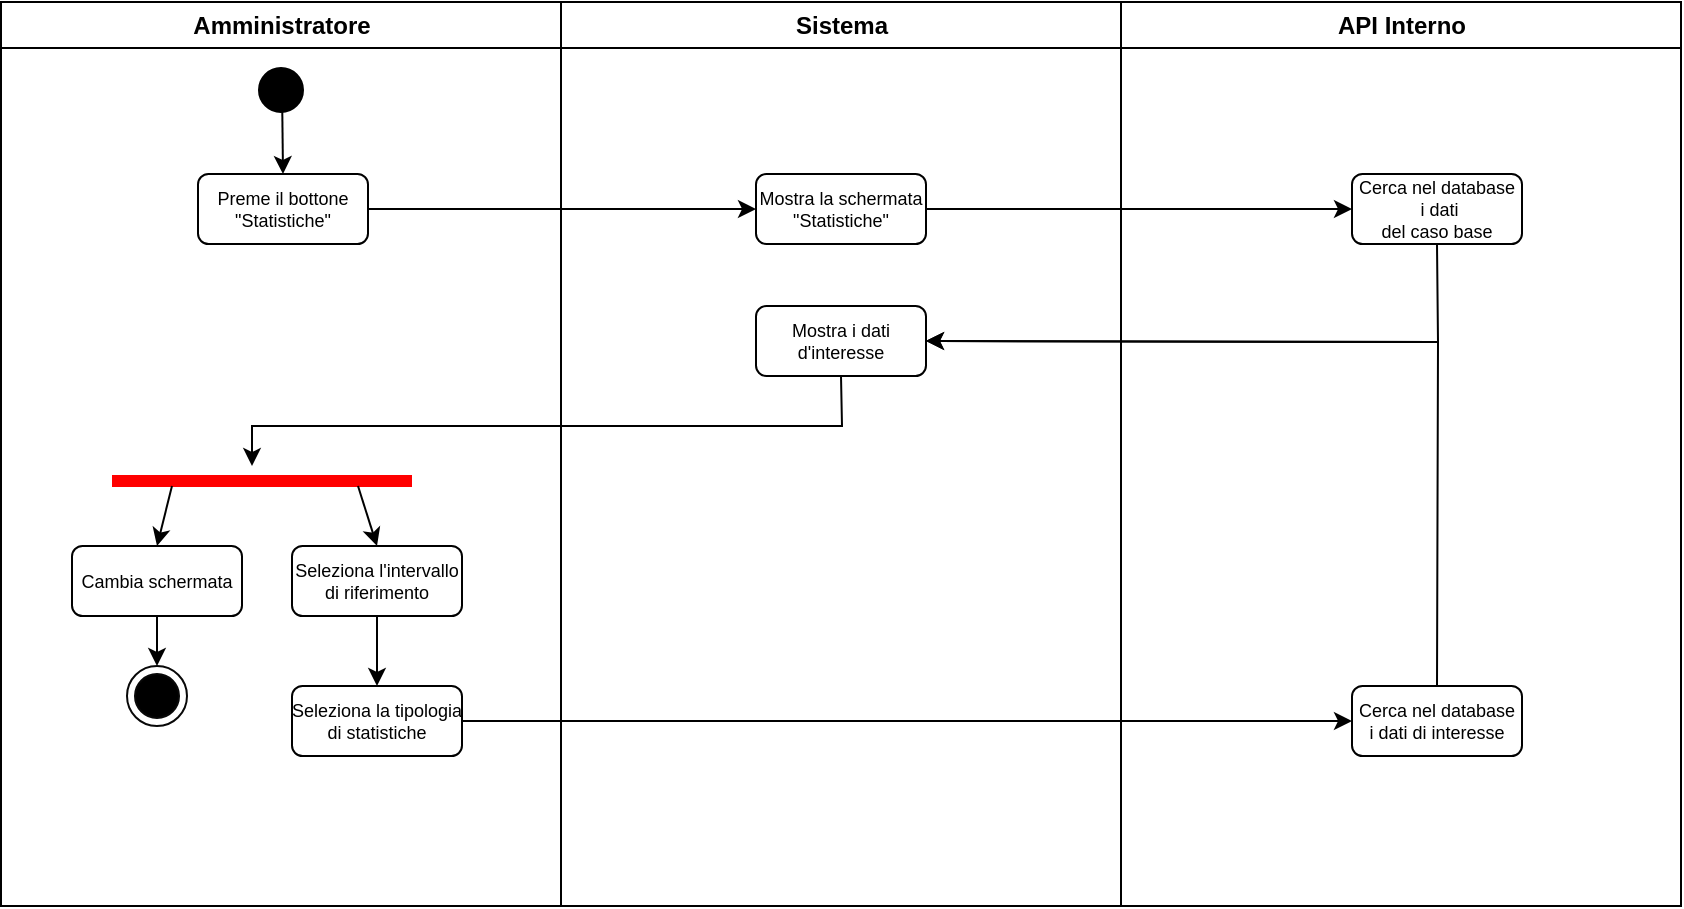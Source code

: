 <mxfile version="20.7.4" type="github">
  <diagram name="Page-1" id="e7e014a7-5840-1c2e-5031-d8a46d1fe8dd">
    <mxGraphModel dx="1434" dy="764" grid="1" gridSize="10" guides="1" tooltips="1" connect="1" arrows="1" fold="1" page="1" pageScale="1" pageWidth="1169" pageHeight="826" background="none" math="0" shadow="0">
      <root>
        <mxCell id="0" />
        <mxCell id="1" parent="0" />
        <mxCell id="2" value="Amministratore" style="swimlane;whiteSpace=wrap" parent="1" vertex="1">
          <mxGeometry x="164.5" y="128" width="280" height="452" as="geometry" />
        </mxCell>
        <mxCell id="5" value="" style="ellipse;shape=startState;fillColor=#000000;strokeColor=#000000;" parent="2" vertex="1">
          <mxGeometry x="125" y="29" width="30" height="30" as="geometry" />
        </mxCell>
        <mxCell id="zan8dTlz7hBke7GvO7Kc-41" value="Preme il bottone &#xa;&quot;Statistiche&quot;" style="strokeColor=#000000;fontSize=9;rounded=1;" parent="2" vertex="1">
          <mxGeometry x="98.5" y="86" width="85" height="35" as="geometry" />
        </mxCell>
        <mxCell id="zan8dTlz7hBke7GvO7Kc-43" value="Seleziona l&#39;intervallo&#xa;di riferimento" style="strokeColor=#000000;fontSize=9;rounded=1;" parent="2" vertex="1">
          <mxGeometry x="145.5" y="272" width="85" height="35" as="geometry" />
        </mxCell>
        <mxCell id="zan8dTlz7hBke7GvO7Kc-44" value="Seleziona la tipologia&#xa;di statistiche" style="strokeColor=#000000;fontSize=9;rounded=1;" parent="2" vertex="1">
          <mxGeometry x="145.5" y="342" width="85" height="35" as="geometry" />
        </mxCell>
        <mxCell id="2OiRX3ioeRB9t0XDPjww-41" value="" style="endArrow=classic;html=1;rounded=0;exitX=0.5;exitY=1;exitDx=0;exitDy=0;entryX=0.5;entryY=0;entryDx=0;entryDy=0;" parent="2" source="zan8dTlz7hBke7GvO7Kc-43" target="zan8dTlz7hBke7GvO7Kc-44" edge="1">
          <mxGeometry width="50" height="50" relative="1" as="geometry">
            <mxPoint x="390.5" y="304.5" as="sourcePoint" />
            <mxPoint x="390.5" y="346.5" as="targetPoint" />
          </mxGeometry>
        </mxCell>
        <mxCell id="2OiRX3ioeRB9t0XDPjww-50" value="Cambia schermata" style="strokeColor=#000000;fontSize=9;rounded=1;" parent="2" vertex="1">
          <mxGeometry x="35.5" y="272" width="85" height="35" as="geometry" />
        </mxCell>
        <mxCell id="38" value="" style="ellipse;shape=endState;fillColor=#000000;strokeColor=#080808;" parent="2" vertex="1">
          <mxGeometry x="63" y="332" width="30" height="30" as="geometry" />
        </mxCell>
        <mxCell id="b4pGiNFFtESpf6oO74tl-38" value="" style="shape=line;strokeWidth=6;strokeColor=#ff0000;rotation=0;" vertex="1" parent="2">
          <mxGeometry x="55.5" y="232" width="150" height="15" as="geometry" />
        </mxCell>
        <mxCell id="b4pGiNFFtESpf6oO74tl-45" value="" style="endArrow=classic;html=1;rounded=0;exitX=0.5;exitY=1;exitDx=0;exitDy=0;entryX=0.5;entryY=0;entryDx=0;entryDy=0;" edge="1" parent="2" source="2OiRX3ioeRB9t0XDPjww-50" target="38">
          <mxGeometry width="50" height="50" relative="1" as="geometry">
            <mxPoint x="75.5" y="332" as="sourcePoint" />
            <mxPoint x="75.5" y="357" as="targetPoint" />
          </mxGeometry>
        </mxCell>
        <mxCell id="b4pGiNFFtESpf6oO74tl-46" value="" style="endArrow=classic;html=1;rounded=0;entryX=0.5;entryY=0;entryDx=0;entryDy=0;" edge="1" parent="2" target="2OiRX3ioeRB9t0XDPjww-50">
          <mxGeometry width="50" height="50" relative="1" as="geometry">
            <mxPoint x="85.5" y="242" as="sourcePoint" />
            <mxPoint x="93.5" y="272" as="targetPoint" />
          </mxGeometry>
        </mxCell>
        <mxCell id="b4pGiNFFtESpf6oO74tl-47" value="" style="endArrow=classic;html=1;rounded=0;exitX=0.82;exitY=0.667;exitDx=0;exitDy=0;entryX=0.5;entryY=0;entryDx=0;entryDy=0;exitPerimeter=0;" edge="1" parent="2" source="b4pGiNFFtESpf6oO74tl-38" target="zan8dTlz7hBke7GvO7Kc-43">
          <mxGeometry width="50" height="50" relative="1" as="geometry">
            <mxPoint x="145.5" y="262" as="sourcePoint" />
            <mxPoint x="145.5" y="287" as="targetPoint" />
          </mxGeometry>
        </mxCell>
        <mxCell id="3" value="Sistema" style="swimlane;whiteSpace=wrap" parent="1" vertex="1">
          <mxGeometry x="444.5" y="128" width="280" height="452" as="geometry" />
        </mxCell>
        <mxCell id="zan8dTlz7hBke7GvO7Kc-42" value="Mostra la schermata&#xa;&quot;Statistiche&quot;" style="strokeColor=#000000;fontSize=9;rounded=1;" parent="3" vertex="1">
          <mxGeometry x="97.5" y="86" width="85" height="35" as="geometry" />
        </mxCell>
        <mxCell id="b4pGiNFFtESpf6oO74tl-40" value="Mostra i dati&#xa;d&#39;interesse" style="strokeColor=#000000;fontSize=9;rounded=1;" vertex="1" parent="3">
          <mxGeometry x="97.5" y="152" width="85" height="35" as="geometry" />
        </mxCell>
        <mxCell id="4" value="API Interno" style="swimlane;whiteSpace=wrap" parent="1" vertex="1">
          <mxGeometry x="724.5" y="128" width="280" height="452" as="geometry" />
        </mxCell>
        <mxCell id="zan8dTlz7hBke7GvO7Kc-45" value="Cerca nel database&#xa;i dati di interesse" style="strokeColor=#000000;fontSize=9;rounded=1;" parent="4" vertex="1">
          <mxGeometry x="115.5" y="342" width="85" height="35" as="geometry" />
        </mxCell>
        <mxCell id="b4pGiNFFtESpf6oO74tl-43" value="Cerca nel database&#xa; i dati&#xa;del caso base" style="strokeColor=#000000;fontSize=9;rounded=1;" vertex="1" parent="4">
          <mxGeometry x="115.5" y="86" width="85" height="35" as="geometry" />
        </mxCell>
        <mxCell id="2OiRX3ioeRB9t0XDPjww-39" value="" style="endArrow=classic;html=1;rounded=0;exitX=1;exitY=0.5;exitDx=0;exitDy=0;entryX=0;entryY=0.5;entryDx=0;entryDy=0;" parent="1" source="zan8dTlz7hBke7GvO7Kc-41" edge="1" target="zan8dTlz7hBke7GvO7Kc-42">
          <mxGeometry width="50" height="50" relative="1" as="geometry">
            <mxPoint x="360" y="314" as="sourcePoint" />
            <mxPoint x="540" y="272" as="targetPoint" />
          </mxGeometry>
        </mxCell>
        <mxCell id="2OiRX3ioeRB9t0XDPjww-42" value="" style="endArrow=classic;html=1;rounded=0;exitX=1;exitY=0.5;exitDx=0;exitDy=0;entryX=0;entryY=0.5;entryDx=0;entryDy=0;" parent="1" source="zan8dTlz7hBke7GvO7Kc-44" target="zan8dTlz7hBke7GvO7Kc-45" edge="1">
          <mxGeometry width="50" height="50" relative="1" as="geometry">
            <mxPoint x="370" y="504" as="sourcePoint" />
            <mxPoint x="370" y="546" as="targetPoint" />
          </mxGeometry>
        </mxCell>
        <mxCell id="2OiRX3ioeRB9t0XDPjww-43" value="" style="endArrow=classic;html=1;rounded=0;entryX=1;entryY=0.5;entryDx=0;entryDy=0;exitX=0.5;exitY=0;exitDx=0;exitDy=0;" parent="1" source="zan8dTlz7hBke7GvO7Kc-45" target="b4pGiNFFtESpf6oO74tl-40" edge="1">
          <mxGeometry width="50" height="50" relative="1" as="geometry">
            <mxPoint x="880" y="410" as="sourcePoint" />
            <mxPoint x="810" y="546" as="targetPoint" />
            <Array as="points">
              <mxPoint x="883" y="298" />
            </Array>
          </mxGeometry>
        </mxCell>
        <mxCell id="2OiRX3ioeRB9t0XDPjww-54" value="" style="endArrow=classic;html=1;rounded=0;entryX=0.5;entryY=0;entryDx=0;entryDy=0;startArrow=none;exitX=0.75;exitY=0.5;exitDx=0;exitDy=0;exitPerimeter=0;" parent="1" edge="1" target="zan8dTlz7hBke7GvO7Kc-41">
          <mxGeometry width="50" height="50" relative="1" as="geometry">
            <mxPoint x="305" y="170" as="sourcePoint" />
            <mxPoint x="305.035" y="212.485" as="targetPoint" />
          </mxGeometry>
        </mxCell>
        <mxCell id="b4pGiNFFtESpf6oO74tl-42" value="" style="endArrow=classic;html=1;rounded=0;exitX=0.5;exitY=1;exitDx=0;exitDy=0;" edge="1" parent="1" source="b4pGiNFFtESpf6oO74tl-40">
          <mxGeometry width="50" height="50" relative="1" as="geometry">
            <mxPoint x="580" y="340" as="sourcePoint" />
            <mxPoint x="290" y="360" as="targetPoint" />
            <Array as="points">
              <mxPoint x="585" y="340" />
              <mxPoint x="290" y="340" />
            </Array>
          </mxGeometry>
        </mxCell>
        <mxCell id="2OiRX3ioeRB9t0XDPjww-40" value="" style="endArrow=classic;html=1;rounded=0;exitX=1;exitY=0.5;exitDx=0;exitDy=0;entryX=0;entryY=0.5;entryDx=0;entryDy=0;" parent="1" source="zan8dTlz7hBke7GvO7Kc-42" target="b4pGiNFFtESpf6oO74tl-43" edge="1">
          <mxGeometry width="50" height="50" relative="1" as="geometry">
            <mxPoint x="400" y="344" as="sourcePoint" />
            <mxPoint x="400" y="386" as="targetPoint" />
            <Array as="points" />
          </mxGeometry>
        </mxCell>
        <mxCell id="b4pGiNFFtESpf6oO74tl-44" value="" style="endArrow=classic;html=1;rounded=0;entryX=1;entryY=0.5;entryDx=0;entryDy=0;exitX=0.5;exitY=1;exitDx=0;exitDy=0;" edge="1" parent="1" source="b4pGiNFFtESpf6oO74tl-43" target="b4pGiNFFtESpf6oO74tl-40">
          <mxGeometry width="50" height="50" relative="1" as="geometry">
            <mxPoint x="890" y="280" as="sourcePoint" />
            <mxPoint x="690" y="285.5" as="targetPoint" />
            <Array as="points">
              <mxPoint x="883" y="298" />
            </Array>
          </mxGeometry>
        </mxCell>
      </root>
    </mxGraphModel>
  </diagram>
</mxfile>
